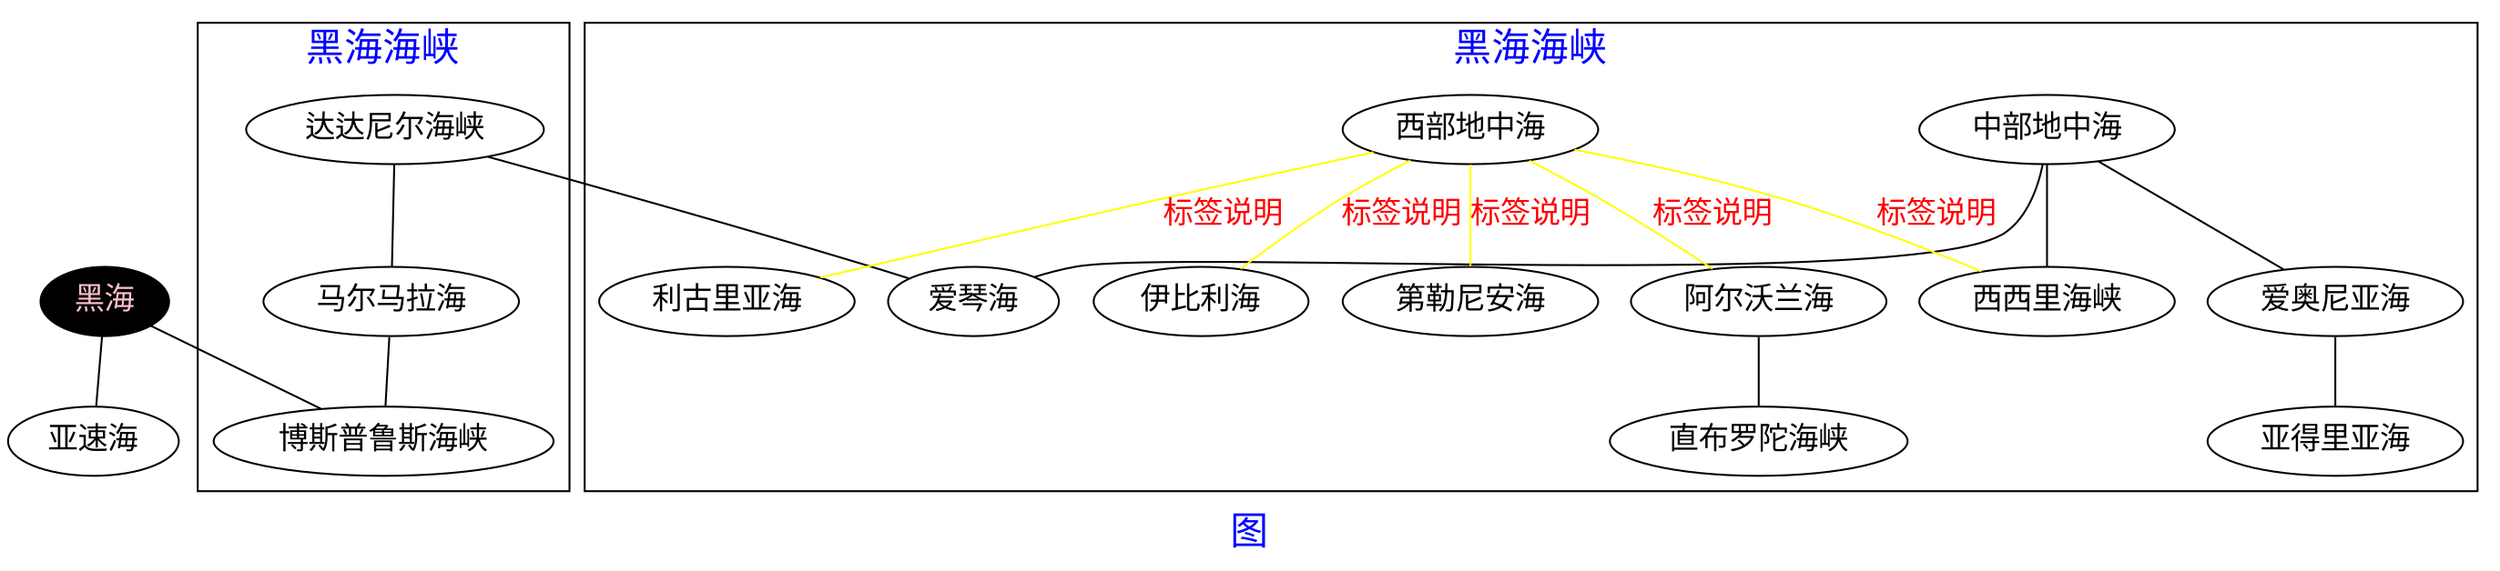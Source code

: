 // 无向图

/*graph graphname {
    rankdir=LR;  //设置图像从左往右
    a -- b--e; 
    b -- c;
    b -- d;
    d -- a;
}
*/

// 有向图

/*digraph graphname{
	a->b
	b->c
	a->c
}
*/

// 带标签的简单有向图

/*digraph graphname{
    T [label="Teacher"]      // node T
    P [label="Pupil"]  // node P

    T->P [label="Instructions", fontcolor=darkgreen] // edge T->P
}
*/

// 同样的图，不同的形状和颜色

/*digraph graphname {
    T [label="Teacher" color=Blue, fontcolor=Red, fontsize=24, shape=box]      // node T
    P [label="Pupil" color=Blue, fontcolor=Red, fontsize=24, shape=box]  // node P

    T->P [label="Instructions", fontcolor=darkgreen] // edge T->P
}*/

// 词法分析图

/*digraph G {
    edge[fontname="Microsoft YaHei"];
    node[shape=box,
    fontname="Microsoft YaHei" size="20,20"];
    {
        Lexical_Analyzer[label="词法分析器"];
        Syntax_Analyzer[label="语法分析器"];
        Semantic_Analyzer[label="语义分析"];
        Intermediate_Code_Generator[label="中间代码生成器"];
        Machine_Independent_Code_Optimizer[label="机器无关代码优化器"];
        Code_Generator[label="代码生成器"];
        Machine_Dependent_Code_Optimizer[label="机器相关代码优化器"];
    }
    node[shape=plaintext,
    fontname="Microsoft YaHei"] {
        character_stream[label="字符流"];
        target_machine_code[label="目标机器语言"];
    }
    character_stream -> Lexical_Analyzer;
    Lexical_Analyzer -> Syntax_Analyzer[label="符号流"];
    Syntax_Analyzer -> Semantic_Analyzer[label="语法树"];
    Semantic_Analyzer -> Intermediate_Code_Generator[label="语法树"];
    Intermediate_Code_Generator -> Machine_Independent_Code_Optimizer[label="中间表示形式"];
    Machine_Independent_Code_Optimizer -> Code_Generator[label="中间表示形式"];
    Code_Generator -> Machine_Dependent_Code_Optimizer[label="目标机器语言"];
    Machine_Dependent_Code_Optimizer -> target_machine_code;
}
*/

graph G {
    // 设置当前图和子图的属性
    fontname="Microsoft JhengHei";
    fontsize=20;
    label="图";
    fontcolor=blue;
    //设置当前大括号范围内所有节点和边的属性，包含子图里面节点和边，类css中标签选择器
    node[fontname="Microsoft JhengHei",fontsize=16];
    edge[fontname="Microsoft JhengHei",fontsize=16];
    // 可针对某一类节点设置属性，类css中class选择器
    "黑海"[fontcolor="pink",style ="filled",fillcolor = "black"];

    "黑海" -- "亚速海";
    "黑海" -- "博斯普鲁斯海峡";
    "达达尼尔海峡" -- "爱琴海";

    // 子图，用subgraph声明，并图名字前缀必须是cluster_否则识别失败；子图和父图的类型必须一致，父图是无向则子图也必须是无向，不能是有向
    subgraph cluster_T {
    	// 设置子图的label属性，它的颜色继承父图的fontcolor=blue
        label="黑海海峡";
        "达达尼尔海峡" -- "马尔马拉海" -- "博斯普鲁斯海峡";
    }

    subgraph cluster_M {
        label="黑海海峡";
        // 一对多，空格分隔
        "中部地中海" -- {
            "爱琴海" "爱奥尼亚海" "西西里海峡"
        };
        // 一对多，并设置每对都有一个label标签说明，并把字体颜色设置为red，线条颜色设置为yellow
        "西部地中海" -- {
            "西西里海峡" "第勒尼安海" "利古里亚海" "伊比利海" "阿尔沃兰海"
        }[label="标签说明",fontcolor="red",color="yellow"];
        "爱奥尼亚海" -- "亚得里亚海";
        "阿尔沃兰海" -- "直布罗陀海峡";
    }
}
